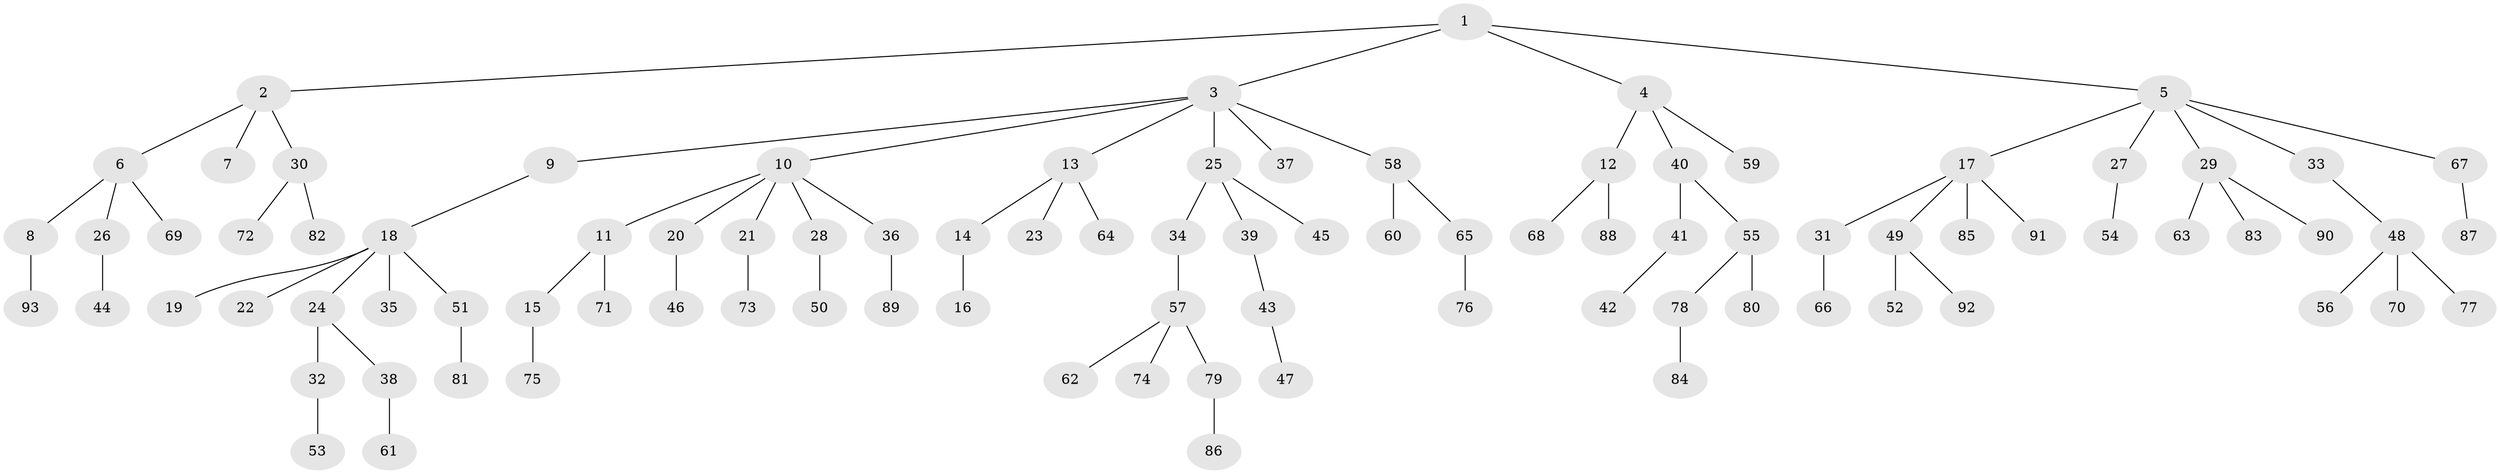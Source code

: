 // Generated by graph-tools (version 1.1) at 2025/02/03/09/25 03:02:24]
// undirected, 93 vertices, 92 edges
graph export_dot {
graph [start="1"]
  node [color=gray90,style=filled];
  1;
  2;
  3;
  4;
  5;
  6;
  7;
  8;
  9;
  10;
  11;
  12;
  13;
  14;
  15;
  16;
  17;
  18;
  19;
  20;
  21;
  22;
  23;
  24;
  25;
  26;
  27;
  28;
  29;
  30;
  31;
  32;
  33;
  34;
  35;
  36;
  37;
  38;
  39;
  40;
  41;
  42;
  43;
  44;
  45;
  46;
  47;
  48;
  49;
  50;
  51;
  52;
  53;
  54;
  55;
  56;
  57;
  58;
  59;
  60;
  61;
  62;
  63;
  64;
  65;
  66;
  67;
  68;
  69;
  70;
  71;
  72;
  73;
  74;
  75;
  76;
  77;
  78;
  79;
  80;
  81;
  82;
  83;
  84;
  85;
  86;
  87;
  88;
  89;
  90;
  91;
  92;
  93;
  1 -- 2;
  1 -- 3;
  1 -- 4;
  1 -- 5;
  2 -- 6;
  2 -- 7;
  2 -- 30;
  3 -- 9;
  3 -- 10;
  3 -- 13;
  3 -- 25;
  3 -- 37;
  3 -- 58;
  4 -- 12;
  4 -- 40;
  4 -- 59;
  5 -- 17;
  5 -- 27;
  5 -- 29;
  5 -- 33;
  5 -- 67;
  6 -- 8;
  6 -- 26;
  6 -- 69;
  8 -- 93;
  9 -- 18;
  10 -- 11;
  10 -- 20;
  10 -- 21;
  10 -- 28;
  10 -- 36;
  11 -- 15;
  11 -- 71;
  12 -- 68;
  12 -- 88;
  13 -- 14;
  13 -- 23;
  13 -- 64;
  14 -- 16;
  15 -- 75;
  17 -- 31;
  17 -- 49;
  17 -- 85;
  17 -- 91;
  18 -- 19;
  18 -- 22;
  18 -- 24;
  18 -- 35;
  18 -- 51;
  20 -- 46;
  21 -- 73;
  24 -- 32;
  24 -- 38;
  25 -- 34;
  25 -- 39;
  25 -- 45;
  26 -- 44;
  27 -- 54;
  28 -- 50;
  29 -- 63;
  29 -- 83;
  29 -- 90;
  30 -- 72;
  30 -- 82;
  31 -- 66;
  32 -- 53;
  33 -- 48;
  34 -- 57;
  36 -- 89;
  38 -- 61;
  39 -- 43;
  40 -- 41;
  40 -- 55;
  41 -- 42;
  43 -- 47;
  48 -- 56;
  48 -- 70;
  48 -- 77;
  49 -- 52;
  49 -- 92;
  51 -- 81;
  55 -- 78;
  55 -- 80;
  57 -- 62;
  57 -- 74;
  57 -- 79;
  58 -- 60;
  58 -- 65;
  65 -- 76;
  67 -- 87;
  78 -- 84;
  79 -- 86;
}
